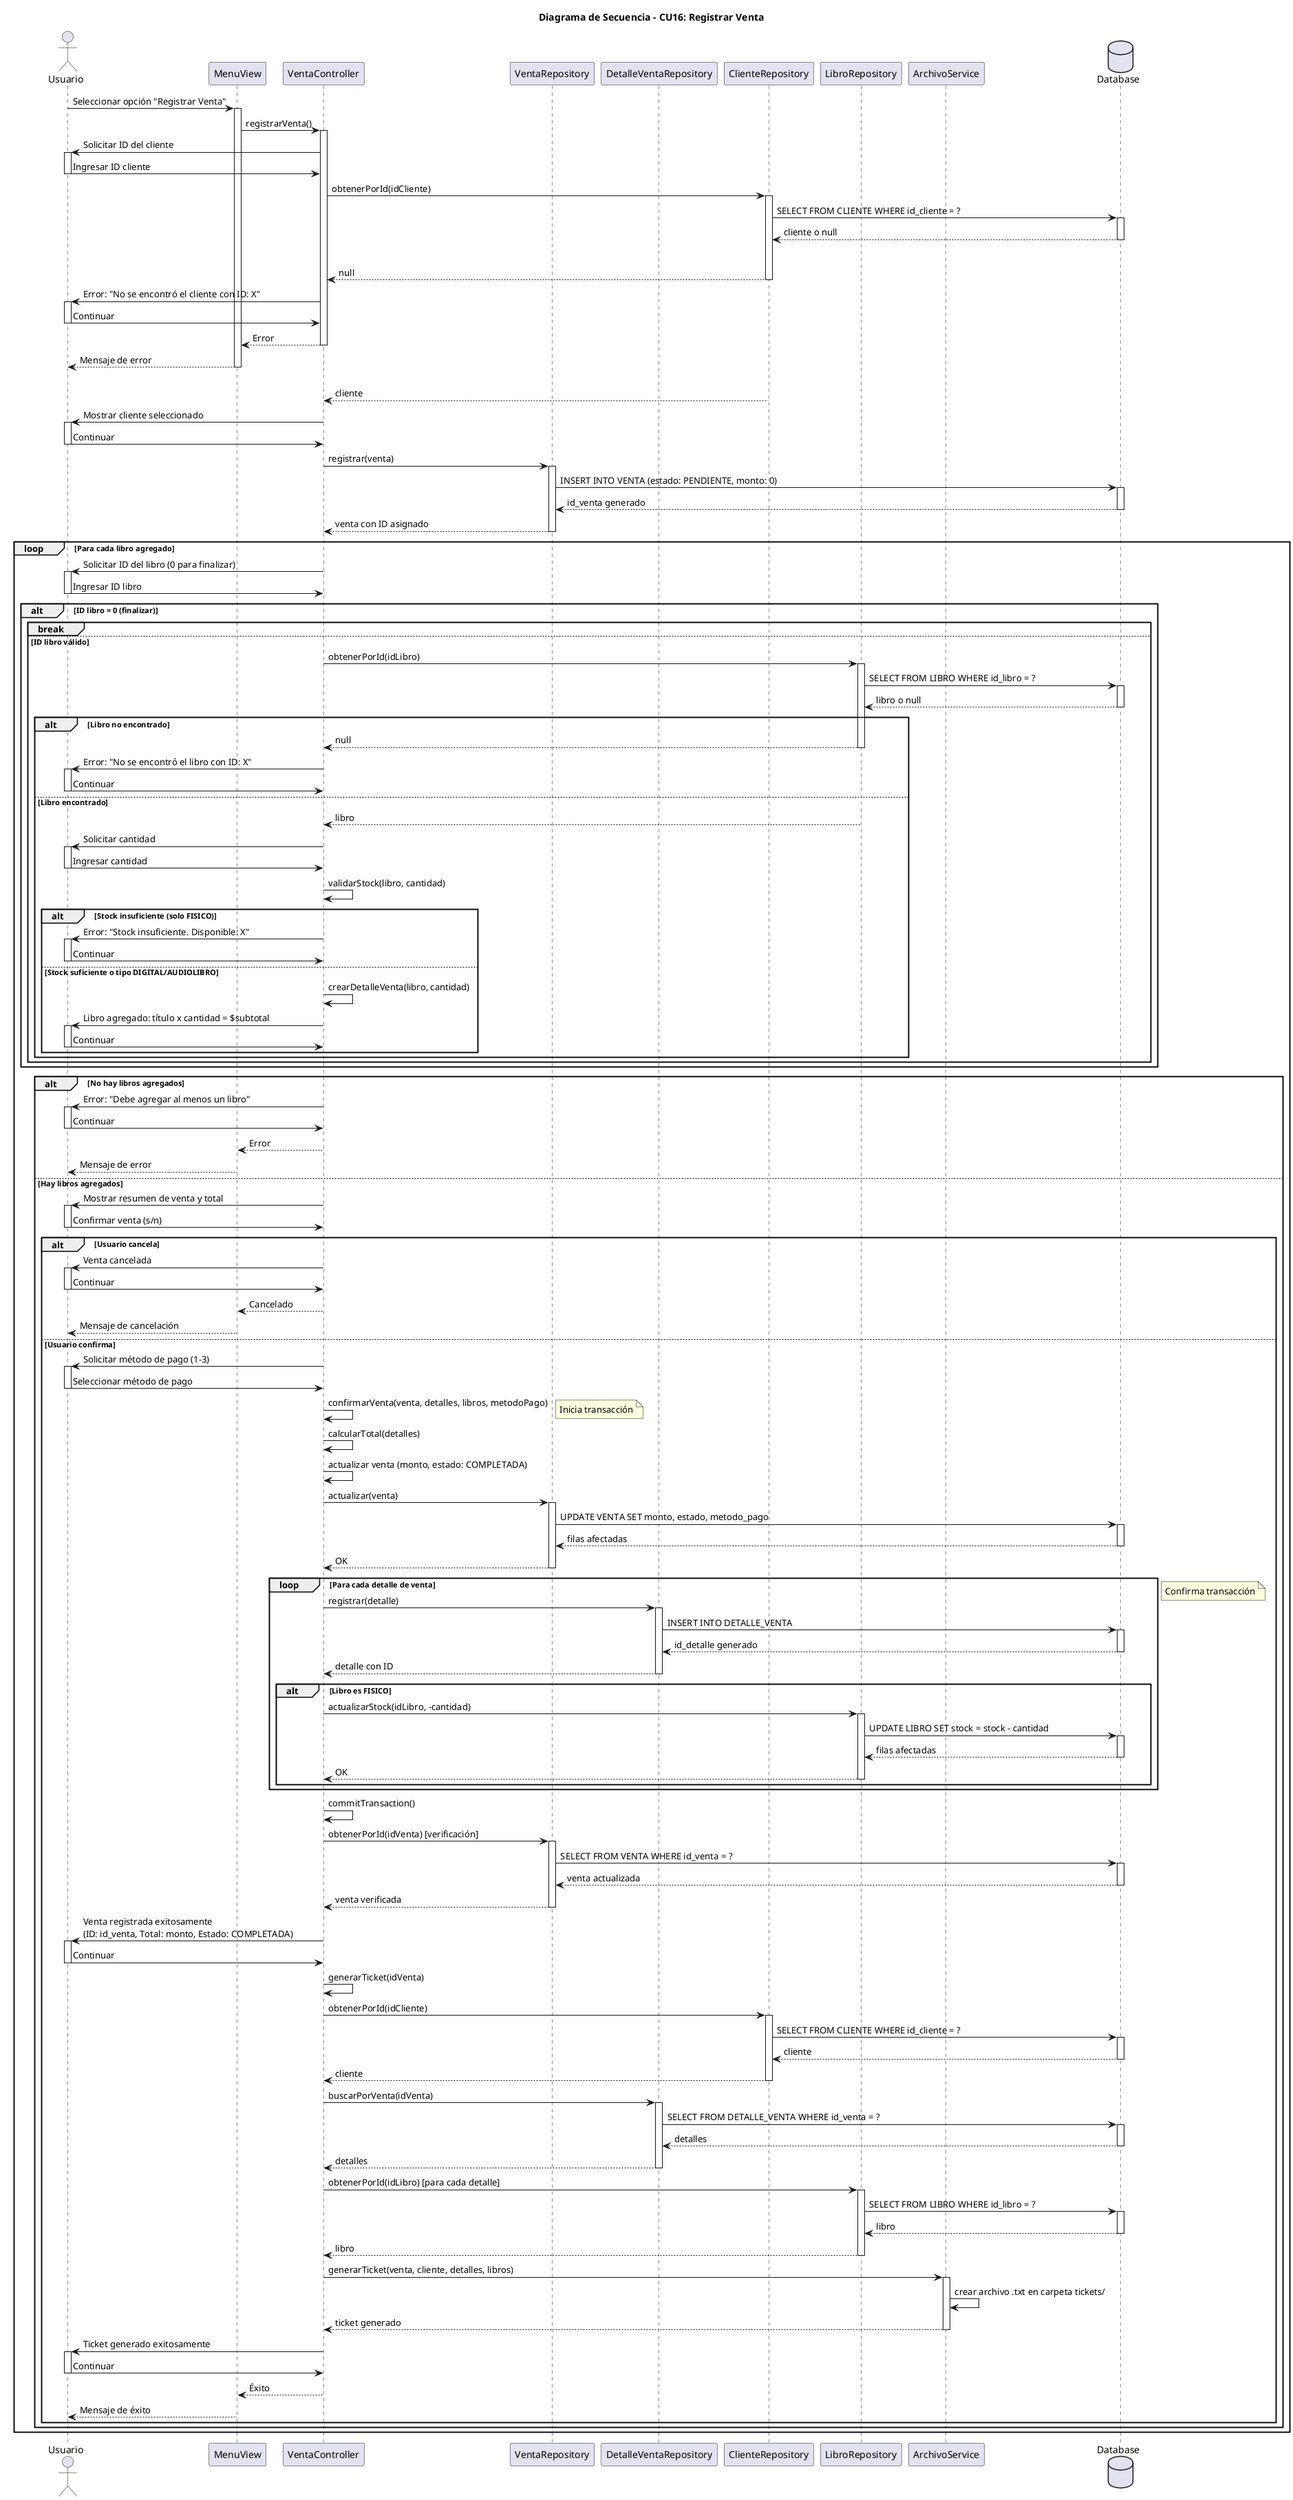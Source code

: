 @startuml
title Diagrama de Secuencia - CU16: Registrar Venta

actor "Usuario" as Usuario
participant "MenuView" as MenuView
participant "VentaController" as VentaController
participant "VentaRepository" as VentaRepository
participant "DetalleVentaRepository" as DetalleVentaRepository
participant "ClienteRepository" as ClienteRepository
participant "LibroRepository" as LibroRepository
participant "ArchivoService" as ArchivoService
database "Database" as DB

Usuario -> MenuView : Seleccionar opción "Registrar Venta"
activate MenuView

MenuView -> VentaController : registrarVenta()
activate VentaController

VentaController -> Usuario : Solicitar ID del cliente
activate Usuario
Usuario -> VentaController : Ingresar ID cliente
deactivate Usuario

' Validar que existe el cliente
VentaController -> ClienteRepository : obtenerPorId(idCliente)
activate ClienteRepository

ClienteRepository -> DB : SELECT FROM CLIENTE WHERE id_cliente = ?
activate DB
DB --> ClienteRepository : cliente o null
deactivate DB

alt Cliente no encontrado
    ClienteRepository --> VentaController : null
    deactivate ClienteRepository
    VentaController -> Usuario : Error: "No se encontró el cliente con ID: X"
    activate Usuario
    Usuario -> VentaController : Continuar
    deactivate Usuario
    VentaController --> MenuView : Error
    deactivate VentaController
    MenuView --> Usuario : Mensaje de error
    deactivate MenuView
else Cliente encontrado
    ClienteRepository --> VentaController : cliente
    deactivate ClienteRepository
    
    VentaController -> Usuario : Mostrar cliente seleccionado
    activate Usuario
    Usuario -> VentaController : Continuar
    deactivate Usuario
    
    ' Crear venta inicial (PENDIENTE, monto 0)
    VentaController -> VentaRepository : registrar(venta)
    activate VentaRepository
    VentaRepository -> DB : INSERT INTO VENTA (estado: PENDIENTE, monto: 0)
    activate DB
    DB --> VentaRepository : id_venta generado
    deactivate DB
    VentaRepository --> VentaController : venta con ID asignado
    deactivate VentaRepository
    
    ' Usuario agrega libros a la venta (ciclo)
    loop Para cada libro agregado
        VentaController -> Usuario : Solicitar ID del libro (0 para finalizar)
        activate Usuario
        Usuario -> VentaController : Ingresar ID libro
        deactivate Usuario
        
        alt ID libro = 0 (finalizar)
            break
        else ID libro válido
            ' Validar que existe el libro
            VentaController -> LibroRepository : obtenerPorId(idLibro)
            activate LibroRepository
            
            LibroRepository -> DB : SELECT FROM LIBRO WHERE id_libro = ?
            activate DB
            DB --> LibroRepository : libro o null
            deactivate DB
            
            alt Libro no encontrado
                LibroRepository --> VentaController : null
                deactivate LibroRepository
                VentaController -> Usuario : Error: "No se encontró el libro con ID: X"
                activate Usuario
                Usuario -> VentaController : Continuar
                deactivate Usuario
            else Libro encontrado
                LibroRepository --> VentaController : libro
                deactivate LibroRepository
                
                VentaController -> Usuario : Solicitar cantidad
                activate Usuario
                Usuario -> VentaController : Ingresar cantidad
                deactivate Usuario
                
                VentaController -> VentaController : validarStock(libro, cantidad)
                
                alt Stock insuficiente (solo FISICO)
                    VentaController -> Usuario : Error: "Stock insuficiente. Disponible: X"
                    activate Usuario
                    Usuario -> VentaController : Continuar
                    deactivate Usuario
                else Stock suficiente o tipo DIGITAL/AUDIOLIBRO
                    VentaController -> VentaController : crearDetalleVenta(libro, cantidad)
                    VentaController -> Usuario : Libro agregado: título x cantidad = $subtotal
                    activate Usuario
                    Usuario -> VentaController : Continuar
                    deactivate Usuario
                end
            end
        end
    end
    
    alt No hay libros agregados
        VentaController -> Usuario : Error: "Debe agregar al menos un libro"
        activate Usuario
        Usuario -> VentaController : Continuar
        deactivate Usuario
        VentaController --> MenuView : Error
        deactivate VentaController
        MenuView --> Usuario : Mensaje de error
        deactivate MenuView
    else Hay libros agregados
        VentaController -> Usuario : Mostrar resumen de venta y total
        activate Usuario
        Usuario -> VentaController : Confirmar venta (s/n)
        deactivate Usuario
        
        alt Usuario cancela
            VentaController -> Usuario : Venta cancelada
            activate Usuario
            Usuario -> VentaController : Continuar
            deactivate Usuario
            VentaController --> MenuView : Cancelado
            deactivate VentaController
            MenuView --> Usuario : Mensaje de cancelación
            deactivate MenuView
        else Usuario confirma
            VentaController -> Usuario : Solicitar método de pago (1-3)
            activate Usuario
            Usuario -> VentaController : Seleccionar método de pago
            deactivate Usuario
            
            ' Confirmar venta con transacción
            VentaController -> VentaController : confirmarVenta(venta, detalles, libros, metodoPago)
            
            note right : Inicia transacción
            VentaController -> VentaController : calcularTotal(detalles)
            VentaController -> VentaController : actualizar venta (monto, estado: COMPLETADA)
            VentaController -> VentaRepository : actualizar(venta)
            activate VentaRepository
            VentaRepository -> DB : UPDATE VENTA SET monto, estado, metodo_pago
            activate DB
            DB --> VentaRepository : filas afectadas
            deactivate DB
            VentaRepository --> VentaController : OK
            deactivate VentaRepository
            
            loop Para cada detalle de venta
                VentaController -> DetalleVentaRepository : registrar(detalle)
                activate DetalleVentaRepository
                DetalleVentaRepository -> DB : INSERT INTO DETALLE_VENTA
                activate DB
                DB --> DetalleVentaRepository : id_detalle generado
                deactivate DB
                DetalleVentaRepository --> VentaController : detalle con ID
                deactivate DetalleVentaRepository
                
                alt Libro es FISICO
                    VentaController -> LibroRepository : actualizarStock(idLibro, -cantidad)
                    activate LibroRepository
                    LibroRepository -> DB : UPDATE LIBRO SET stock = stock - cantidad
                    activate DB
                    DB --> LibroRepository : filas afectadas
                    deactivate DB
                    LibroRepository --> VentaController : OK
                    deactivate LibroRepository
                end
            end
            
            note right : Confirma transacción
            VentaController -> VentaController : commitTransaction()
            VentaController -> VentaRepository : obtenerPorId(idVenta) [verificación]
            activate VentaRepository
            VentaRepository -> DB : SELECT FROM VENTA WHERE id_venta = ?
            activate DB
            DB --> VentaRepository : venta actualizada
            deactivate DB
            VentaRepository --> VentaController : venta verificada
            deactivate VentaRepository
            
            VentaController -> Usuario : Venta registrada exitosamente\n(ID: id_venta, Total: monto, Estado: COMPLETADA)
            activate Usuario
            Usuario -> VentaController : Continuar
            deactivate Usuario
            
            ' Generar ticket
            VentaController -> VentaController : generarTicket(idVenta)
            VentaController -> ClienteRepository : obtenerPorId(idCliente)
            activate ClienteRepository
            ClienteRepository -> DB : SELECT FROM CLIENTE WHERE id_cliente = ?
            activate DB
            DB --> ClienteRepository : cliente
            deactivate DB
            ClienteRepository --> VentaController : cliente
            deactivate ClienteRepository
            
            VentaController -> DetalleVentaRepository : buscarPorVenta(idVenta)
            activate DetalleVentaRepository
            DetalleVentaRepository -> DB : SELECT FROM DETALLE_VENTA WHERE id_venta = ?
            activate DB
            DB --> DetalleVentaRepository : detalles
            deactivate DB
            DetalleVentaRepository --> VentaController : detalles
            deactivate DetalleVentaRepository
            
            VentaController -> LibroRepository : obtenerPorId(idLibro) [para cada detalle]
            activate LibroRepository
            LibroRepository -> DB : SELECT FROM LIBRO WHERE id_libro = ?
            activate DB
            DB --> LibroRepository : libro
            deactivate DB
            LibroRepository --> VentaController : libro
            deactivate LibroRepository
            
            VentaController -> ArchivoService : generarTicket(venta, cliente, detalles, libros)
            activate ArchivoService
            ArchivoService -> ArchivoService : crear archivo .txt en carpeta tickets/
            ArchivoService --> VentaController : ticket generado
            deactivate ArchivoService
            
            VentaController -> Usuario : Ticket generado exitosamente
            activate Usuario
            Usuario -> VentaController : Continuar
            deactivate Usuario
            
            VentaController --> MenuView : Éxito
            deactivate VentaController
            
            MenuView --> Usuario : Mensaje de éxito
            deactivate MenuView
        end
    end
end

@enduml

